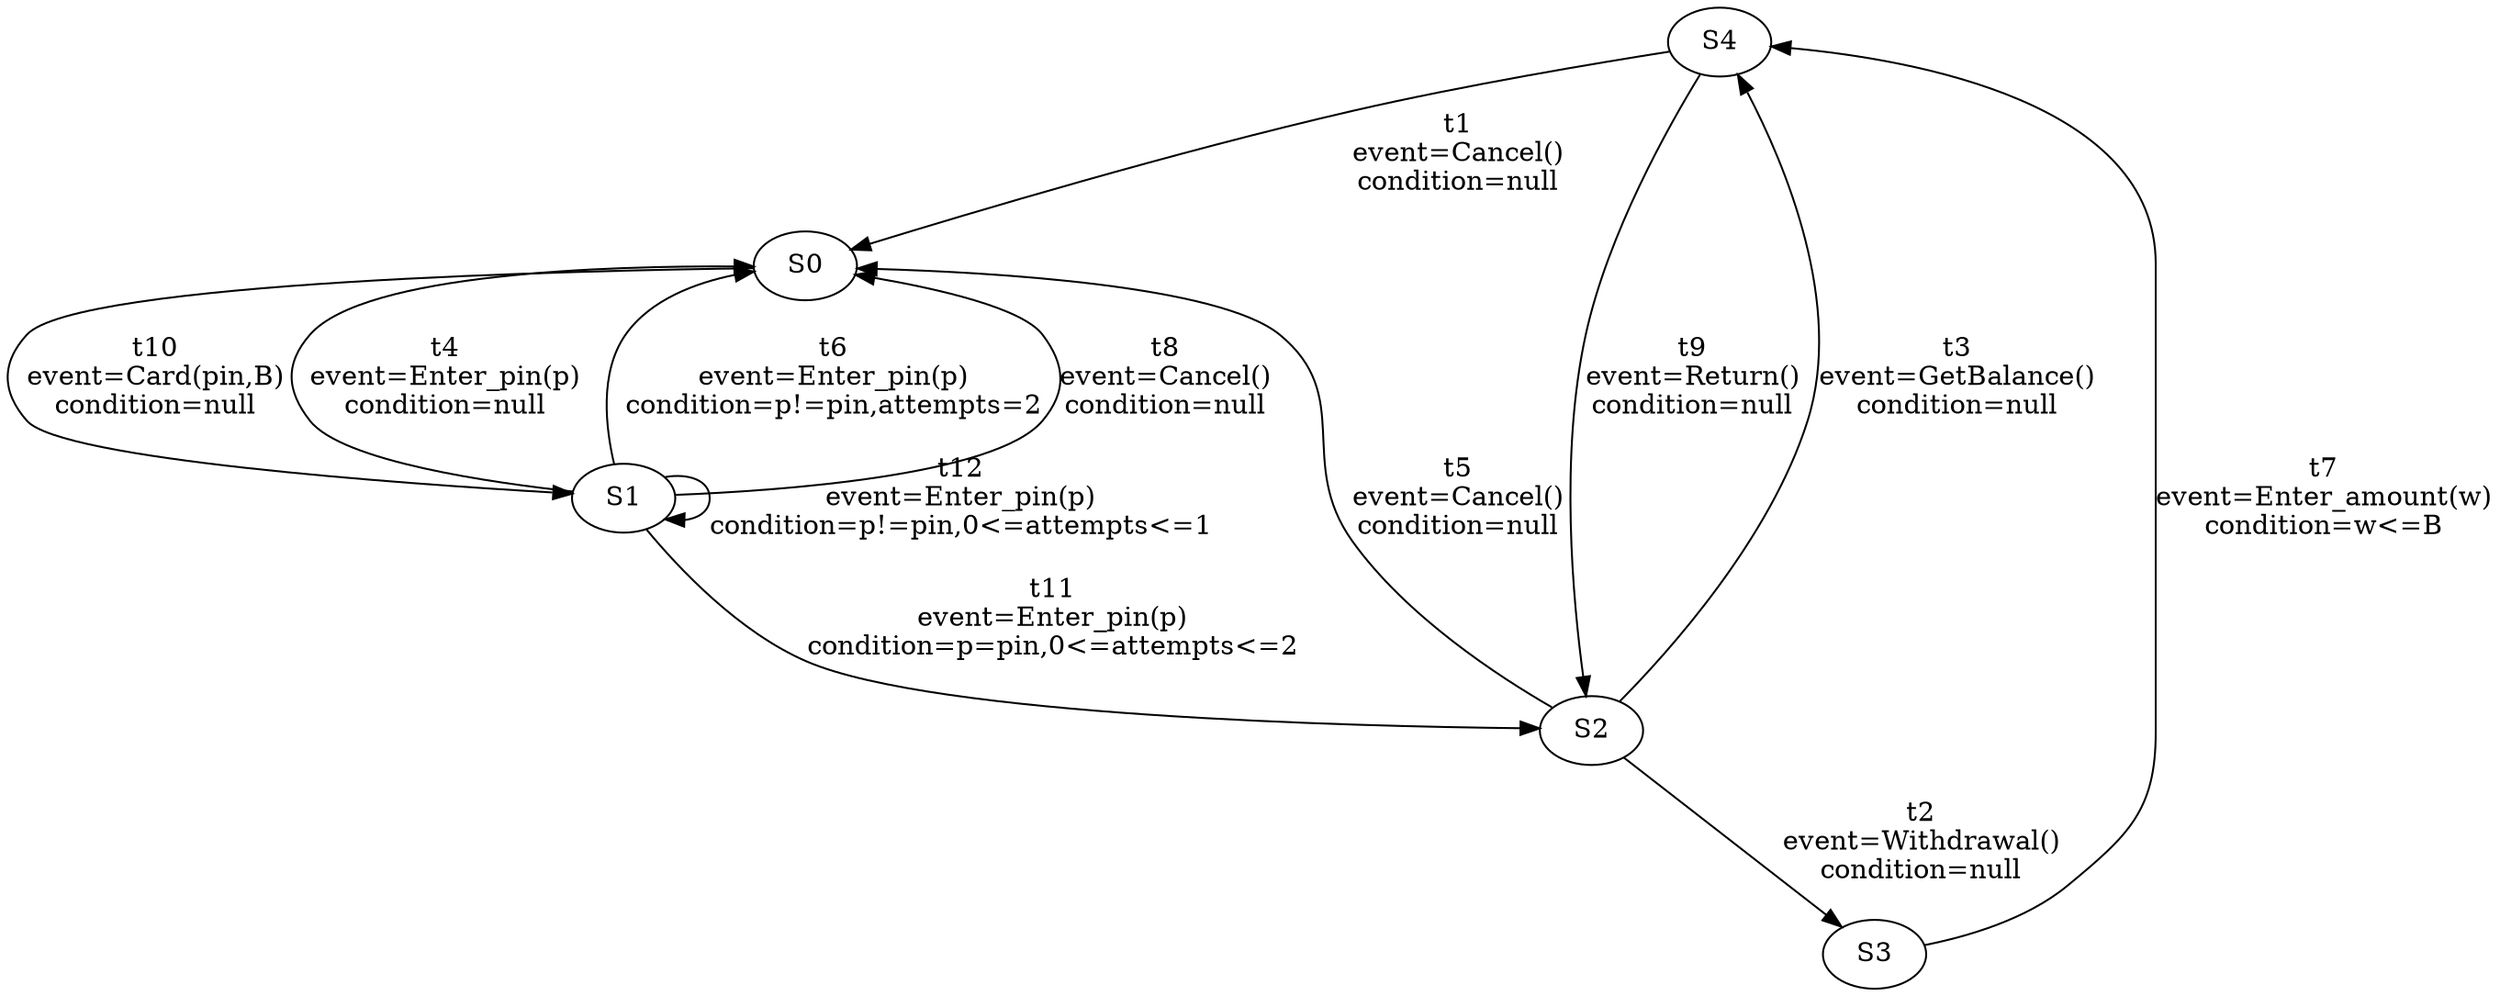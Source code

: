 digraph g {
 S4 -> S0 [ label="t1
event=Cancel()
condition=null" ];
 S2 -> S3 [ label="t2
event=Withdrawal()
condition=null" ];
 S2 -> S4 [ label="t3
event=GetBalance()
condition=null" ];
 S1 -> S0 [ label="t4
event=Enter_pin(p)
condition=null" ];
 S2 -> S0 [ label="t5
event=Cancel()
condition=null" ];
 S1 -> S0 [ label="t6
event=Enter_pin(p)
condition=p!=pin,attempts=2" ];
 S3 -> S4 [ label="t7
event=Enter_amount(w)
condition=w<=B" ];
 S1 -> S0 [ label="t8
event=Cancel()
condition=null" ];
 S4 -> S2 [ label="t9
event=Return()
condition=null" ];
 S0 -> S1 [ label="t10
event=Card(pin,B)
condition=null" ];
 S1 -> S2 [ label="t11
event=Enter_pin(p)
condition=p=pin,0<=attempts<=2" ];
 S1 -> S1 [ label="t12
event=Enter_pin(p)
condition=p!=pin,0<=attempts<=1" ];
}
